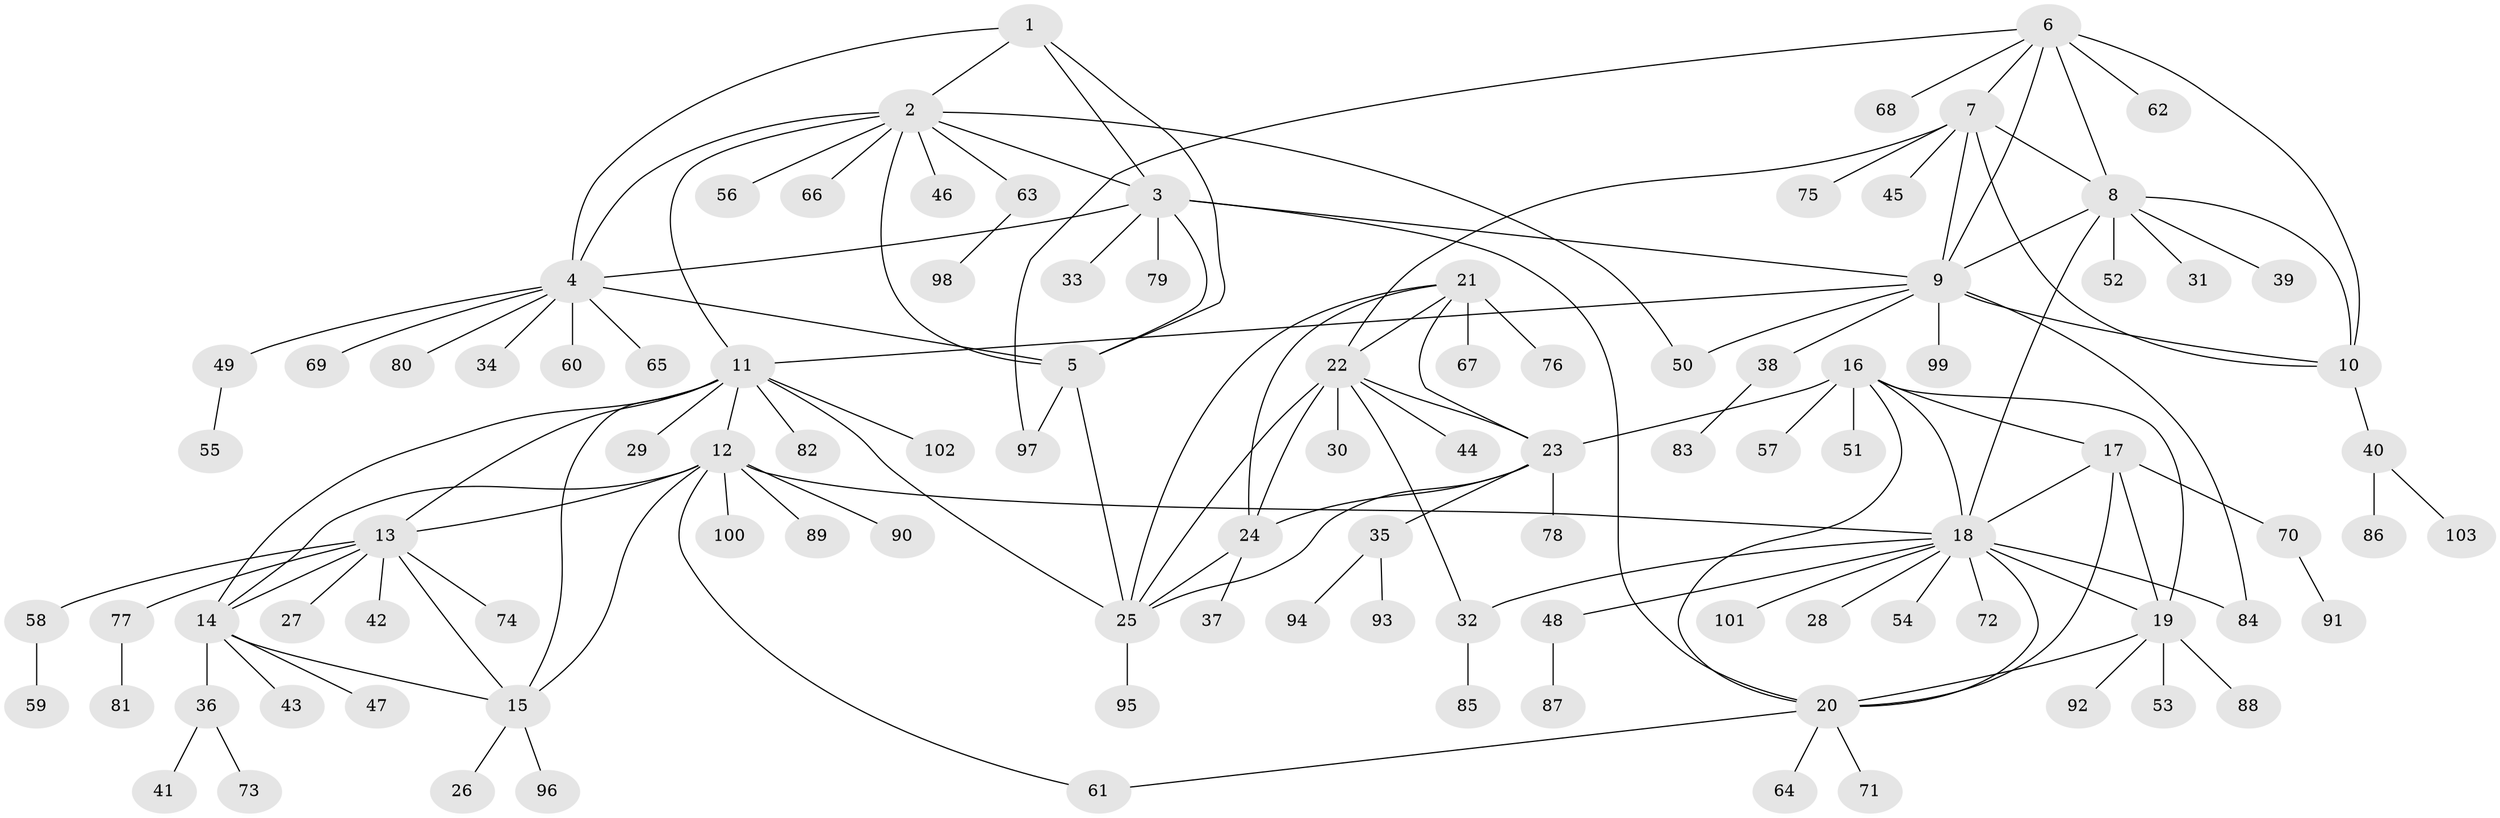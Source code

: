 // Generated by graph-tools (version 1.1) at 2025/11/02/27/25 16:11:33]
// undirected, 103 vertices, 143 edges
graph export_dot {
graph [start="1"]
  node [color=gray90,style=filled];
  1;
  2;
  3;
  4;
  5;
  6;
  7;
  8;
  9;
  10;
  11;
  12;
  13;
  14;
  15;
  16;
  17;
  18;
  19;
  20;
  21;
  22;
  23;
  24;
  25;
  26;
  27;
  28;
  29;
  30;
  31;
  32;
  33;
  34;
  35;
  36;
  37;
  38;
  39;
  40;
  41;
  42;
  43;
  44;
  45;
  46;
  47;
  48;
  49;
  50;
  51;
  52;
  53;
  54;
  55;
  56;
  57;
  58;
  59;
  60;
  61;
  62;
  63;
  64;
  65;
  66;
  67;
  68;
  69;
  70;
  71;
  72;
  73;
  74;
  75;
  76;
  77;
  78;
  79;
  80;
  81;
  82;
  83;
  84;
  85;
  86;
  87;
  88;
  89;
  90;
  91;
  92;
  93;
  94;
  95;
  96;
  97;
  98;
  99;
  100;
  101;
  102;
  103;
  1 -- 2;
  1 -- 3;
  1 -- 4;
  1 -- 5;
  2 -- 3;
  2 -- 4;
  2 -- 5;
  2 -- 11;
  2 -- 46;
  2 -- 50;
  2 -- 56;
  2 -- 63;
  2 -- 66;
  3 -- 4;
  3 -- 5;
  3 -- 9;
  3 -- 20;
  3 -- 33;
  3 -- 79;
  4 -- 5;
  4 -- 34;
  4 -- 49;
  4 -- 60;
  4 -- 65;
  4 -- 69;
  4 -- 80;
  5 -- 25;
  5 -- 97;
  6 -- 7;
  6 -- 8;
  6 -- 9;
  6 -- 10;
  6 -- 62;
  6 -- 68;
  6 -- 97;
  7 -- 8;
  7 -- 9;
  7 -- 10;
  7 -- 22;
  7 -- 45;
  7 -- 75;
  8 -- 9;
  8 -- 10;
  8 -- 18;
  8 -- 31;
  8 -- 39;
  8 -- 52;
  9 -- 10;
  9 -- 11;
  9 -- 38;
  9 -- 50;
  9 -- 84;
  9 -- 99;
  10 -- 40;
  11 -- 12;
  11 -- 13;
  11 -- 14;
  11 -- 15;
  11 -- 25;
  11 -- 29;
  11 -- 82;
  11 -- 102;
  12 -- 13;
  12 -- 14;
  12 -- 15;
  12 -- 18;
  12 -- 61;
  12 -- 89;
  12 -- 90;
  12 -- 100;
  13 -- 14;
  13 -- 15;
  13 -- 27;
  13 -- 42;
  13 -- 58;
  13 -- 74;
  13 -- 77;
  14 -- 15;
  14 -- 36;
  14 -- 43;
  14 -- 47;
  15 -- 26;
  15 -- 96;
  16 -- 17;
  16 -- 18;
  16 -- 19;
  16 -- 20;
  16 -- 23;
  16 -- 51;
  16 -- 57;
  17 -- 18;
  17 -- 19;
  17 -- 20;
  17 -- 70;
  18 -- 19;
  18 -- 20;
  18 -- 28;
  18 -- 32;
  18 -- 48;
  18 -- 54;
  18 -- 72;
  18 -- 84;
  18 -- 101;
  19 -- 20;
  19 -- 53;
  19 -- 88;
  19 -- 92;
  20 -- 61;
  20 -- 64;
  20 -- 71;
  21 -- 22;
  21 -- 23;
  21 -- 24;
  21 -- 25;
  21 -- 67;
  21 -- 76;
  22 -- 23;
  22 -- 24;
  22 -- 25;
  22 -- 30;
  22 -- 32;
  22 -- 44;
  23 -- 24;
  23 -- 25;
  23 -- 35;
  23 -- 78;
  24 -- 25;
  24 -- 37;
  25 -- 95;
  32 -- 85;
  35 -- 93;
  35 -- 94;
  36 -- 41;
  36 -- 73;
  38 -- 83;
  40 -- 86;
  40 -- 103;
  48 -- 87;
  49 -- 55;
  58 -- 59;
  63 -- 98;
  70 -- 91;
  77 -- 81;
}
